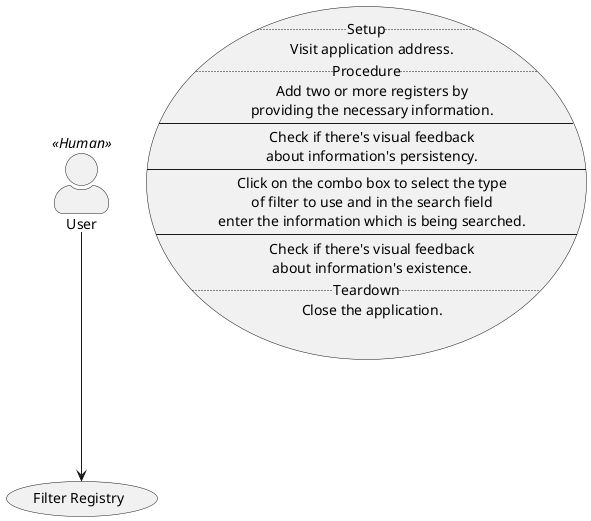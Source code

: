 @startuml Filter Registry
skinparam actorStyle awesome
top to bottom direction

User << Human >>
usecase "Filter Registry" as filter

usecase Filter as "
..Setup..
Visit application address.
..Procedure..
Add two or more registers by
providing the necessary information.
--
Check if there's visual feedback
about information's persistency.
--
Click on the combo box to select the type
of filter to use and in the search field
enter the information which is being searched.
--
Check if there's visual feedback
about information's existence.
..Teardown..
Close the application."

User ---> filter

@enduml